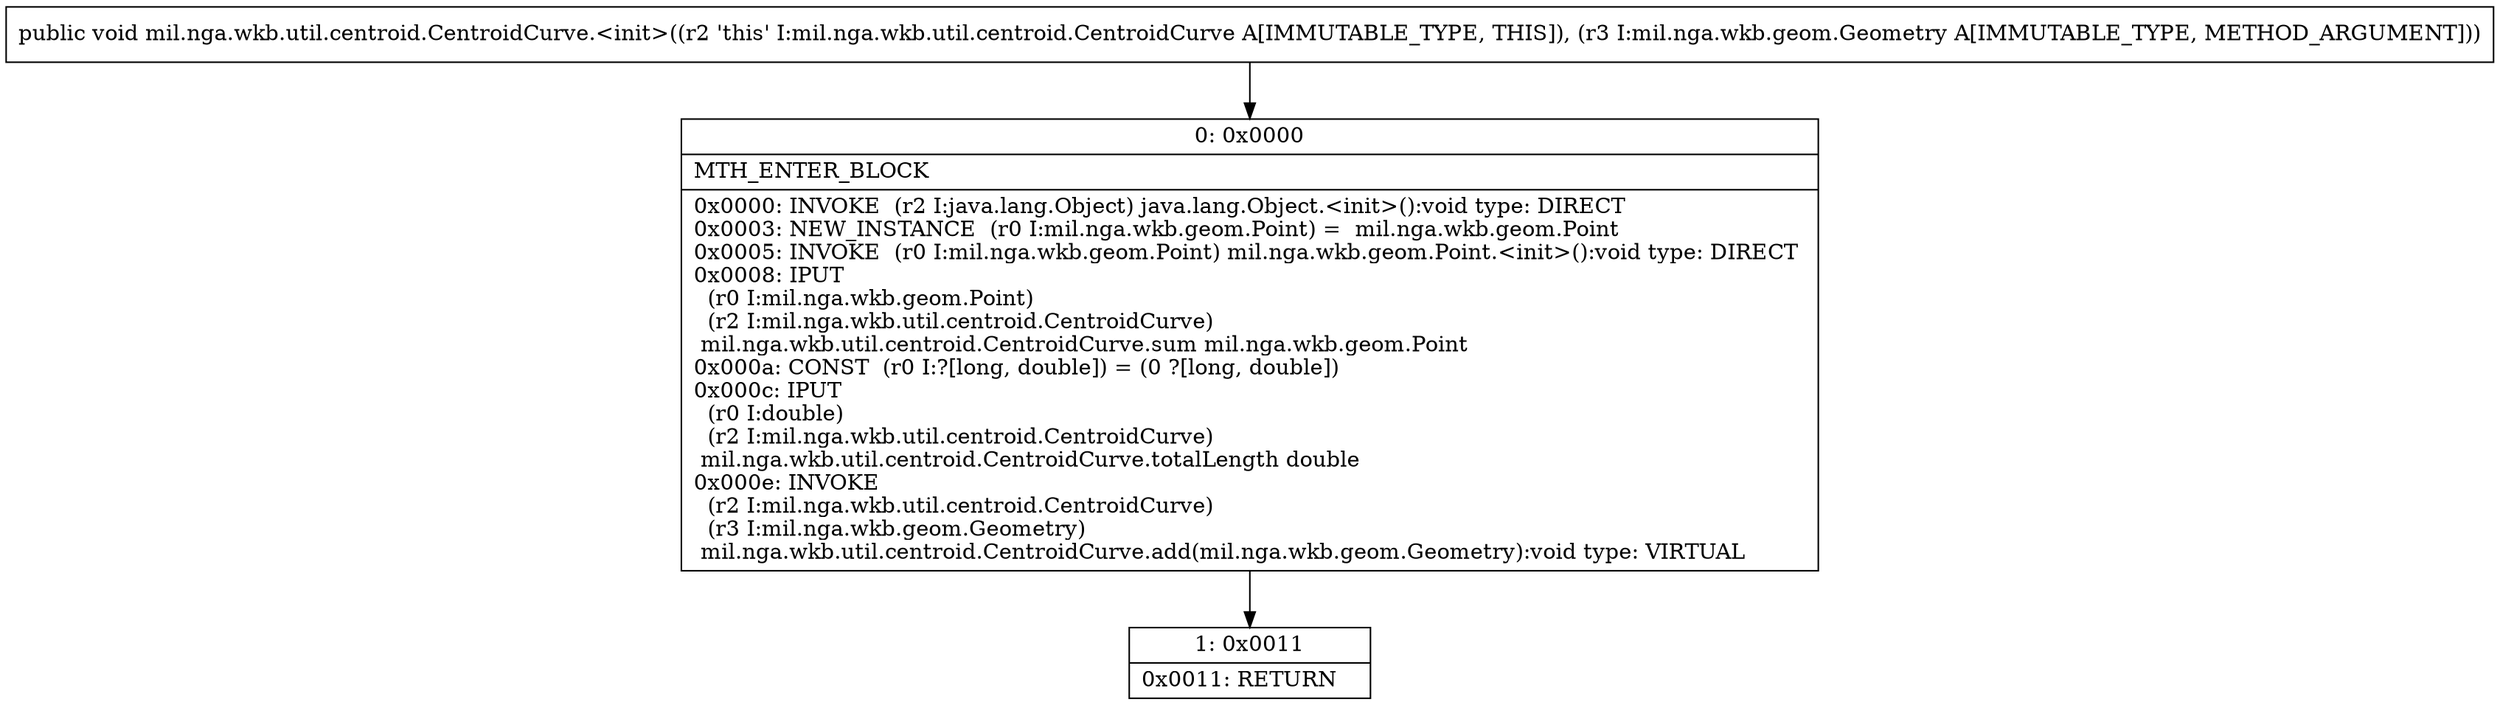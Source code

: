 digraph "CFG formil.nga.wkb.util.centroid.CentroidCurve.\<init\>(Lmil\/nga\/wkb\/geom\/Geometry;)V" {
Node_0 [shape=record,label="{0\:\ 0x0000|MTH_ENTER_BLOCK\l|0x0000: INVOKE  (r2 I:java.lang.Object) java.lang.Object.\<init\>():void type: DIRECT \l0x0003: NEW_INSTANCE  (r0 I:mil.nga.wkb.geom.Point) =  mil.nga.wkb.geom.Point \l0x0005: INVOKE  (r0 I:mil.nga.wkb.geom.Point) mil.nga.wkb.geom.Point.\<init\>():void type: DIRECT \l0x0008: IPUT  \l  (r0 I:mil.nga.wkb.geom.Point)\l  (r2 I:mil.nga.wkb.util.centroid.CentroidCurve)\l mil.nga.wkb.util.centroid.CentroidCurve.sum mil.nga.wkb.geom.Point \l0x000a: CONST  (r0 I:?[long, double]) = (0 ?[long, double]) \l0x000c: IPUT  \l  (r0 I:double)\l  (r2 I:mil.nga.wkb.util.centroid.CentroidCurve)\l mil.nga.wkb.util.centroid.CentroidCurve.totalLength double \l0x000e: INVOKE  \l  (r2 I:mil.nga.wkb.util.centroid.CentroidCurve)\l  (r3 I:mil.nga.wkb.geom.Geometry)\l mil.nga.wkb.util.centroid.CentroidCurve.add(mil.nga.wkb.geom.Geometry):void type: VIRTUAL \l}"];
Node_1 [shape=record,label="{1\:\ 0x0011|0x0011: RETURN   \l}"];
MethodNode[shape=record,label="{public void mil.nga.wkb.util.centroid.CentroidCurve.\<init\>((r2 'this' I:mil.nga.wkb.util.centroid.CentroidCurve A[IMMUTABLE_TYPE, THIS]), (r3 I:mil.nga.wkb.geom.Geometry A[IMMUTABLE_TYPE, METHOD_ARGUMENT])) }"];
MethodNode -> Node_0;
Node_0 -> Node_1;
}

